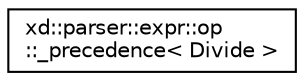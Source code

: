 digraph "Graphical Class Hierarchy"
{
  edge [fontname="Helvetica",fontsize="10",labelfontname="Helvetica",labelfontsize="10"];
  node [fontname="Helvetica",fontsize="10",shape=record];
  rankdir="LR";
  Node0 [label="xd::parser::expr::op\l::_precedence\< Divide \>",height=0.2,width=0.4,color="black", fillcolor="white", style="filled",URL="$structxd_1_1parser_1_1expr_1_1op_1_1__precedence_3_01_divide_01_4.html"];
}
